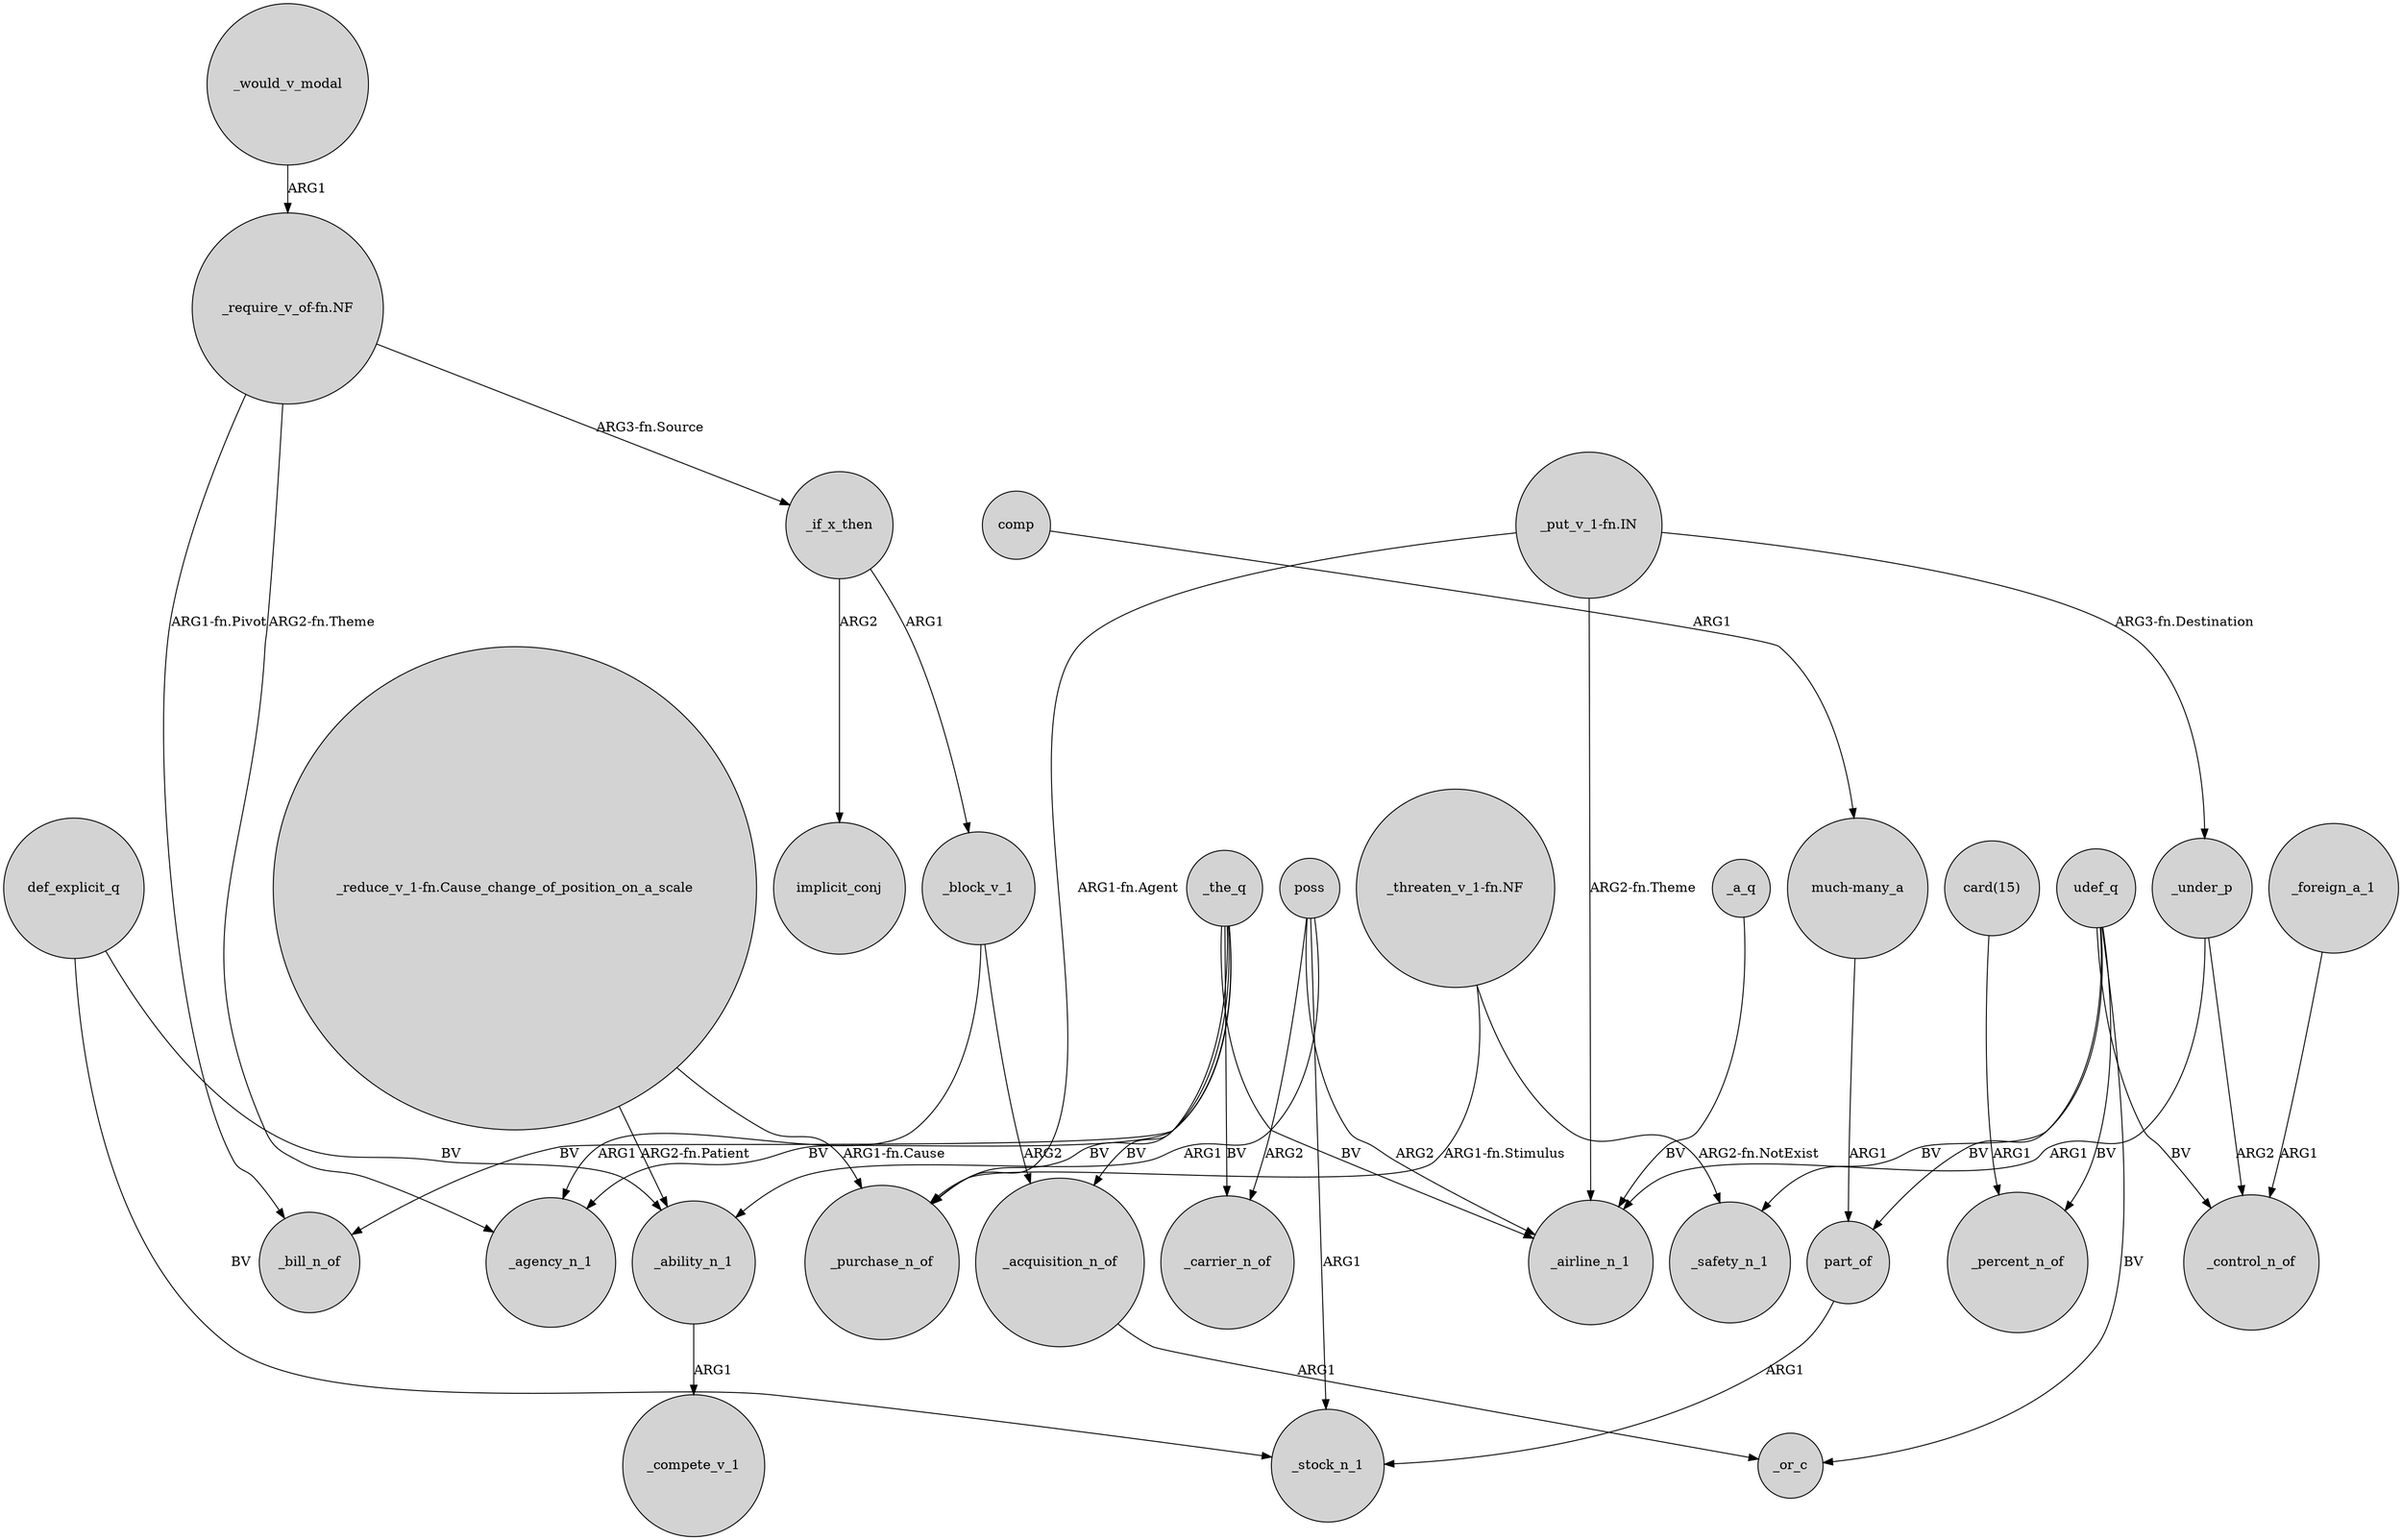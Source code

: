 digraph {
	node [shape=circle style=filled]
	_the_q -> _bill_n_of [label=BV]
	_the_q -> _agency_n_1 [label=BV]
	udef_q -> part_of [label=BV]
	_block_v_1 -> _acquisition_n_of [label=ARG2]
	_the_q -> _carrier_n_of [label=BV]
	"card(15)" -> _percent_n_of [label=ARG1]
	"_reduce_v_1-fn.Cause_change_of_position_on_a_scale" -> _ability_n_1 [label="ARG2-fn.Patient"]
	part_of -> _stock_n_1 [label=ARG1]
	udef_q -> _control_n_of [label=BV]
	"much-many_a" -> part_of [label=ARG1]
	"_threaten_v_1-fn.NF" -> _safety_n_1 [label="ARG2-fn.NotExist"]
	poss -> _stock_n_1 [label=ARG1]
	poss -> _carrier_n_of [label=ARG2]
	"_put_v_1-fn.IN" -> _purchase_n_of [label="ARG1-fn.Agent"]
	_under_p -> _airline_n_1 [label=ARG1]
	udef_q -> _or_c [label=BV]
	def_explicit_q -> _stock_n_1 [label=BV]
	"_put_v_1-fn.IN" -> _under_p [label="ARG3-fn.Destination"]
	poss -> _ability_n_1 [label=ARG1]
	def_explicit_q -> _ability_n_1 [label=BV]
	_block_v_1 -> _agency_n_1 [label=ARG1]
	"_reduce_v_1-fn.Cause_change_of_position_on_a_scale" -> _purchase_n_of [label="ARG1-fn.Cause"]
	"_threaten_v_1-fn.NF" -> _purchase_n_of [label="ARG1-fn.Stimulus"]
	comp -> "much-many_a" [label=ARG1]
	_the_q -> _airline_n_1 [label=BV]
	_under_p -> _control_n_of [label=ARG2]
	"_put_v_1-fn.IN" -> _airline_n_1 [label="ARG2-fn.Theme"]
	"_require_v_of-fn.NF" -> _bill_n_of [label="ARG1-fn.Pivot"]
	udef_q -> _safety_n_1 [label=BV]
	_if_x_then -> implicit_conj [label=ARG2]
	"_require_v_of-fn.NF" -> _agency_n_1 [label="ARG2-fn.Theme"]
	_acquisition_n_of -> _or_c [label=ARG1]
	_the_q -> _acquisition_n_of [label=BV]
	_would_v_modal -> "_require_v_of-fn.NF" [label=ARG1]
	_the_q -> _purchase_n_of [label=BV]
	udef_q -> _percent_n_of [label=BV]
	_a_q -> _airline_n_1 [label=BV]
	_ability_n_1 -> _compete_v_1 [label=ARG1]
	_if_x_then -> _block_v_1 [label=ARG1]
	poss -> _airline_n_1 [label=ARG2]
	_foreign_a_1 -> _control_n_of [label=ARG1]
	"_require_v_of-fn.NF" -> _if_x_then [label="ARG3-fn.Source"]
}
